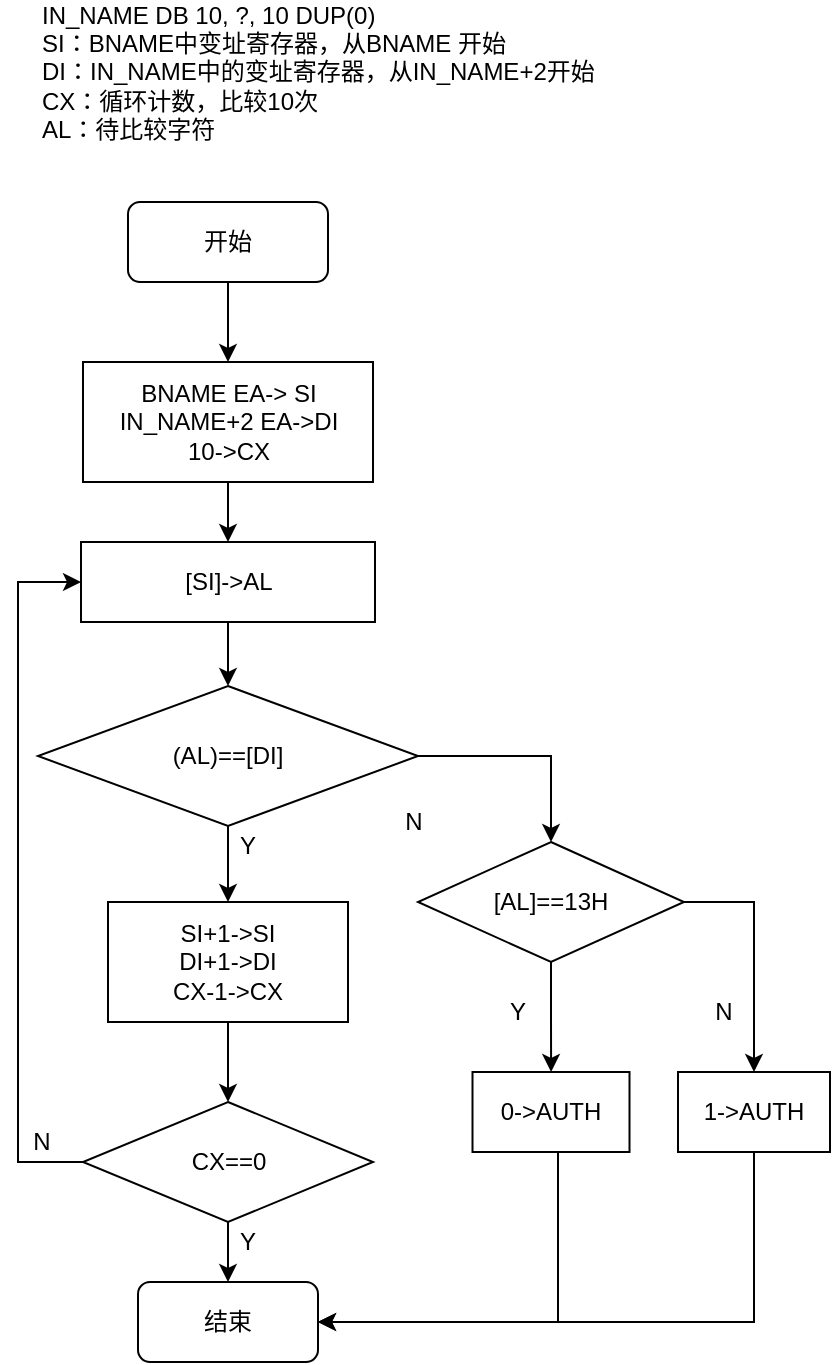 <mxfile version="12.8.8" type="device"><diagram id="POsL4H6AtmNQdnc-9zwb" name="Page-1"><mxGraphModel dx="380" dy="525" grid="1" gridSize="10" guides="1" tooltips="1" connect="1" arrows="1" fold="1" page="1" pageScale="1" pageWidth="827" pageHeight="1169" math="0" shadow="0"><root><mxCell id="0"/><mxCell id="1" parent="0"/><mxCell id="3S8fi7fzz9YnUEJpleil-10" style="edgeStyle=orthogonalEdgeStyle;rounded=0;orthogonalLoop=1;jettySize=auto;html=1;exitX=0.5;exitY=1;exitDx=0;exitDy=0;" parent="1" source="3S8fi7fzz9YnUEJpleil-1" target="3S8fi7fzz9YnUEJpleil-3" edge="1"><mxGeometry relative="1" as="geometry"/></mxCell><mxCell id="3S8fi7fzz9YnUEJpleil-1" value="开始" style="rounded=1;whiteSpace=wrap;html=1;" parent="1" vertex="1"><mxGeometry x="225" y="240" width="100" height="40" as="geometry"/></mxCell><mxCell id="3S8fi7fzz9YnUEJpleil-2" value="结束" style="rounded=1;whiteSpace=wrap;html=1;" parent="1" vertex="1"><mxGeometry x="230" y="780" width="90" height="40" as="geometry"/></mxCell><mxCell id="3S8fi7fzz9YnUEJpleil-11" style="edgeStyle=orthogonalEdgeStyle;rounded=0;orthogonalLoop=1;jettySize=auto;html=1;" parent="1" source="3S8fi7fzz9YnUEJpleil-3" target="3S8fi7fzz9YnUEJpleil-6" edge="1"><mxGeometry relative="1" as="geometry"/></mxCell><mxCell id="3S8fi7fzz9YnUEJpleil-3" value="BNAME EA-&amp;gt; SI&lt;br&gt;IN_NAME+2 EA-&amp;gt;DI&lt;br&gt;10-&amp;gt;CX" style="rounded=0;whiteSpace=wrap;html=1;" parent="1" vertex="1"><mxGeometry x="202.5" y="320" width="145" height="60" as="geometry"/></mxCell><mxCell id="3S8fi7fzz9YnUEJpleil-5" value="IN_NAME DB 10, ?, 10 DUP(0)&lt;br&gt;SI：BNAME中变址寄存器，从BNAME 开始&lt;br&gt;DI：IN_NAME中的变址寄存器，从IN_NAME+2开始&lt;br&gt;CX：循环计数，比较10次&lt;br&gt;AL：待比较字符" style="text;html=1;strokeColor=none;fillColor=none;align=left;verticalAlign=middle;whiteSpace=wrap;rounded=0;" parent="1" vertex="1"><mxGeometry x="180" y="140" width="340" height="70" as="geometry"/></mxCell><mxCell id="3S8fi7fzz9YnUEJpleil-12" style="edgeStyle=orthogonalEdgeStyle;rounded=0;orthogonalLoop=1;jettySize=auto;html=1;entryX=0.5;entryY=0;entryDx=0;entryDy=0;" parent="1" source="3S8fi7fzz9YnUEJpleil-6" target="3S8fi7fzz9YnUEJpleil-7" edge="1"><mxGeometry relative="1" as="geometry"/></mxCell><mxCell id="3S8fi7fzz9YnUEJpleil-6" value="[SI]-&amp;gt;AL" style="rounded=0;whiteSpace=wrap;html=1;" parent="1" vertex="1"><mxGeometry x="201.5" y="410" width="147" height="40" as="geometry"/></mxCell><mxCell id="3S8fi7fzz9YnUEJpleil-13" style="edgeStyle=orthogonalEdgeStyle;rounded=0;orthogonalLoop=1;jettySize=auto;html=1;entryX=0.5;entryY=0;entryDx=0;entryDy=0;" parent="1" source="3S8fi7fzz9YnUEJpleil-7" target="3S8fi7fzz9YnUEJpleil-8" edge="1"><mxGeometry relative="1" as="geometry"/></mxCell><mxCell id="3S8fi7fzz9YnUEJpleil-17" style="edgeStyle=orthogonalEdgeStyle;rounded=0;orthogonalLoop=1;jettySize=auto;html=1;entryX=0.5;entryY=0;entryDx=0;entryDy=0;exitX=1;exitY=0.5;exitDx=0;exitDy=0;" parent="1" source="3S8fi7fzz9YnUEJpleil-7" target="wX4sW6TWc46mwyA5KsGm-3" edge="1"><mxGeometry relative="1" as="geometry"><mxPoint x="426.5" y="565" as="targetPoint"/><Array as="points"><mxPoint x="437" y="517"/></Array></mxGeometry></mxCell><mxCell id="3S8fi7fzz9YnUEJpleil-7" value="(AL)==[DI]" style="rhombus;whiteSpace=wrap;html=1;" parent="1" vertex="1"><mxGeometry x="180" y="482" width="190" height="70" as="geometry"/></mxCell><mxCell id="3S8fi7fzz9YnUEJpleil-14" style="edgeStyle=orthogonalEdgeStyle;rounded=0;orthogonalLoop=1;jettySize=auto;html=1;entryX=0.5;entryY=0;entryDx=0;entryDy=0;" parent="1" source="3S8fi7fzz9YnUEJpleil-8" target="3S8fi7fzz9YnUEJpleil-9" edge="1"><mxGeometry relative="1" as="geometry"/></mxCell><mxCell id="3S8fi7fzz9YnUEJpleil-8" value="SI+1-&amp;gt;SI&lt;br&gt;DI+1-&amp;gt;DI&lt;br&gt;CX-1-&amp;gt;CX" style="rounded=0;whiteSpace=wrap;html=1;" parent="1" vertex="1"><mxGeometry x="215" y="590" width="120" height="60" as="geometry"/></mxCell><mxCell id="3S8fi7fzz9YnUEJpleil-15" style="edgeStyle=orthogonalEdgeStyle;rounded=0;orthogonalLoop=1;jettySize=auto;html=1;entryX=0.5;entryY=0;entryDx=0;entryDy=0;" parent="1" source="3S8fi7fzz9YnUEJpleil-9" target="3S8fi7fzz9YnUEJpleil-2" edge="1"><mxGeometry relative="1" as="geometry"/></mxCell><mxCell id="3S8fi7fzz9YnUEJpleil-18" style="edgeStyle=orthogonalEdgeStyle;rounded=0;orthogonalLoop=1;jettySize=auto;html=1;entryX=0;entryY=0.5;entryDx=0;entryDy=0;" parent="1" source="3S8fi7fzz9YnUEJpleil-9" target="3S8fi7fzz9YnUEJpleil-6" edge="1"><mxGeometry relative="1" as="geometry"><mxPoint x="150" y="540" as="targetPoint"/><Array as="points"><mxPoint x="170" y="720"/><mxPoint x="170" y="430"/></Array></mxGeometry></mxCell><mxCell id="3S8fi7fzz9YnUEJpleil-9" value="CX==0" style="rhombus;whiteSpace=wrap;html=1;" parent="1" vertex="1"><mxGeometry x="202.5" y="690" width="145" height="60" as="geometry"/></mxCell><mxCell id="3S8fi7fzz9YnUEJpleil-16" value="Y" style="text;html=1;strokeColor=none;fillColor=none;align=center;verticalAlign=middle;whiteSpace=wrap;rounded=0;" parent="1" vertex="1"><mxGeometry x="265" y="552" width="40" height="20" as="geometry"/></mxCell><mxCell id="3S8fi7fzz9YnUEJpleil-19" value="Y" style="text;html=1;strokeColor=none;fillColor=none;align=center;verticalAlign=middle;whiteSpace=wrap;rounded=0;" parent="1" vertex="1"><mxGeometry x="265" y="750" width="40" height="20" as="geometry"/></mxCell><mxCell id="3S8fi7fzz9YnUEJpleil-20" value="N" style="text;html=1;strokeColor=none;fillColor=none;align=center;verticalAlign=middle;whiteSpace=wrap;rounded=0;" parent="1" vertex="1"><mxGeometry x="347.5" y="540" width="40" height="20" as="geometry"/></mxCell><mxCell id="3S8fi7fzz9YnUEJpleil-21" value="N" style="text;html=1;strokeColor=none;fillColor=none;align=center;verticalAlign=middle;whiteSpace=wrap;rounded=0;" parent="1" vertex="1"><mxGeometry x="161.5" y="700" width="40" height="20" as="geometry"/></mxCell><mxCell id="wX4sW6TWc46mwyA5KsGm-1" style="edgeStyle=orthogonalEdgeStyle;rounded=0;orthogonalLoop=1;jettySize=auto;html=1;entryX=0.5;entryY=0;entryDx=0;entryDy=0;" parent="1" source="wX4sW6TWc46mwyA5KsGm-3" target="wX4sW6TWc46mwyA5KsGm-6" edge="1"><mxGeometry relative="1" as="geometry"><mxPoint x="530" y="665" as="targetPoint"/><Array as="points"><mxPoint x="538" y="590"/></Array></mxGeometry></mxCell><mxCell id="wX4sW6TWc46mwyA5KsGm-2" style="edgeStyle=orthogonalEdgeStyle;rounded=0;orthogonalLoop=1;jettySize=auto;html=1;" parent="1" source="wX4sW6TWc46mwyA5KsGm-3" target="wX4sW6TWc46mwyA5KsGm-4" edge="1"><mxGeometry relative="1" as="geometry"/></mxCell><mxCell id="wX4sW6TWc46mwyA5KsGm-3" value="[AL]==13H" style="rhombus;whiteSpace=wrap;html=1;" parent="1" vertex="1"><mxGeometry x="370" y="560" width="133" height="60" as="geometry"/></mxCell><mxCell id="wX4sW6TWc46mwyA5KsGm-8" style="edgeStyle=orthogonalEdgeStyle;rounded=0;orthogonalLoop=1;jettySize=auto;html=1;entryX=1;entryY=0.5;entryDx=0;entryDy=0;" parent="1" source="wX4sW6TWc46mwyA5KsGm-4" target="3S8fi7fzz9YnUEJpleil-2" edge="1"><mxGeometry relative="1" as="geometry"><Array as="points"><mxPoint x="440" y="800"/></Array></mxGeometry></mxCell><mxCell id="wX4sW6TWc46mwyA5KsGm-4" value="0-&amp;gt;AUTH" style="rounded=0;whiteSpace=wrap;html=1;" parent="1" vertex="1"><mxGeometry x="397.25" y="675" width="78.5" height="40" as="geometry"/></mxCell><mxCell id="wX4sW6TWc46mwyA5KsGm-5" value="Y" style="text;html=1;strokeColor=none;fillColor=none;align=center;verticalAlign=middle;whiteSpace=wrap;rounded=0;" parent="1" vertex="1"><mxGeometry x="400" y="635" width="40" height="20" as="geometry"/></mxCell><mxCell id="wX4sW6TWc46mwyA5KsGm-10" style="edgeStyle=orthogonalEdgeStyle;rounded=0;orthogonalLoop=1;jettySize=auto;html=1;entryX=1;entryY=0.5;entryDx=0;entryDy=0;" parent="1" source="wX4sW6TWc46mwyA5KsGm-6" target="3S8fi7fzz9YnUEJpleil-2" edge="1"><mxGeometry relative="1" as="geometry"><Array as="points"><mxPoint x="538" y="800"/></Array></mxGeometry></mxCell><mxCell id="wX4sW6TWc46mwyA5KsGm-6" value="1-&amp;gt;AUTH" style="rounded=0;whiteSpace=wrap;html=1;" parent="1" vertex="1"><mxGeometry x="500" y="675" width="76" height="40" as="geometry"/></mxCell><mxCell id="wX4sW6TWc46mwyA5KsGm-7" value="N" style="text;html=1;strokeColor=none;fillColor=none;align=center;verticalAlign=middle;whiteSpace=wrap;rounded=0;" parent="1" vertex="1"><mxGeometry x="503" y="635" width="40" height="20" as="geometry"/></mxCell></root></mxGraphModel></diagram></mxfile>